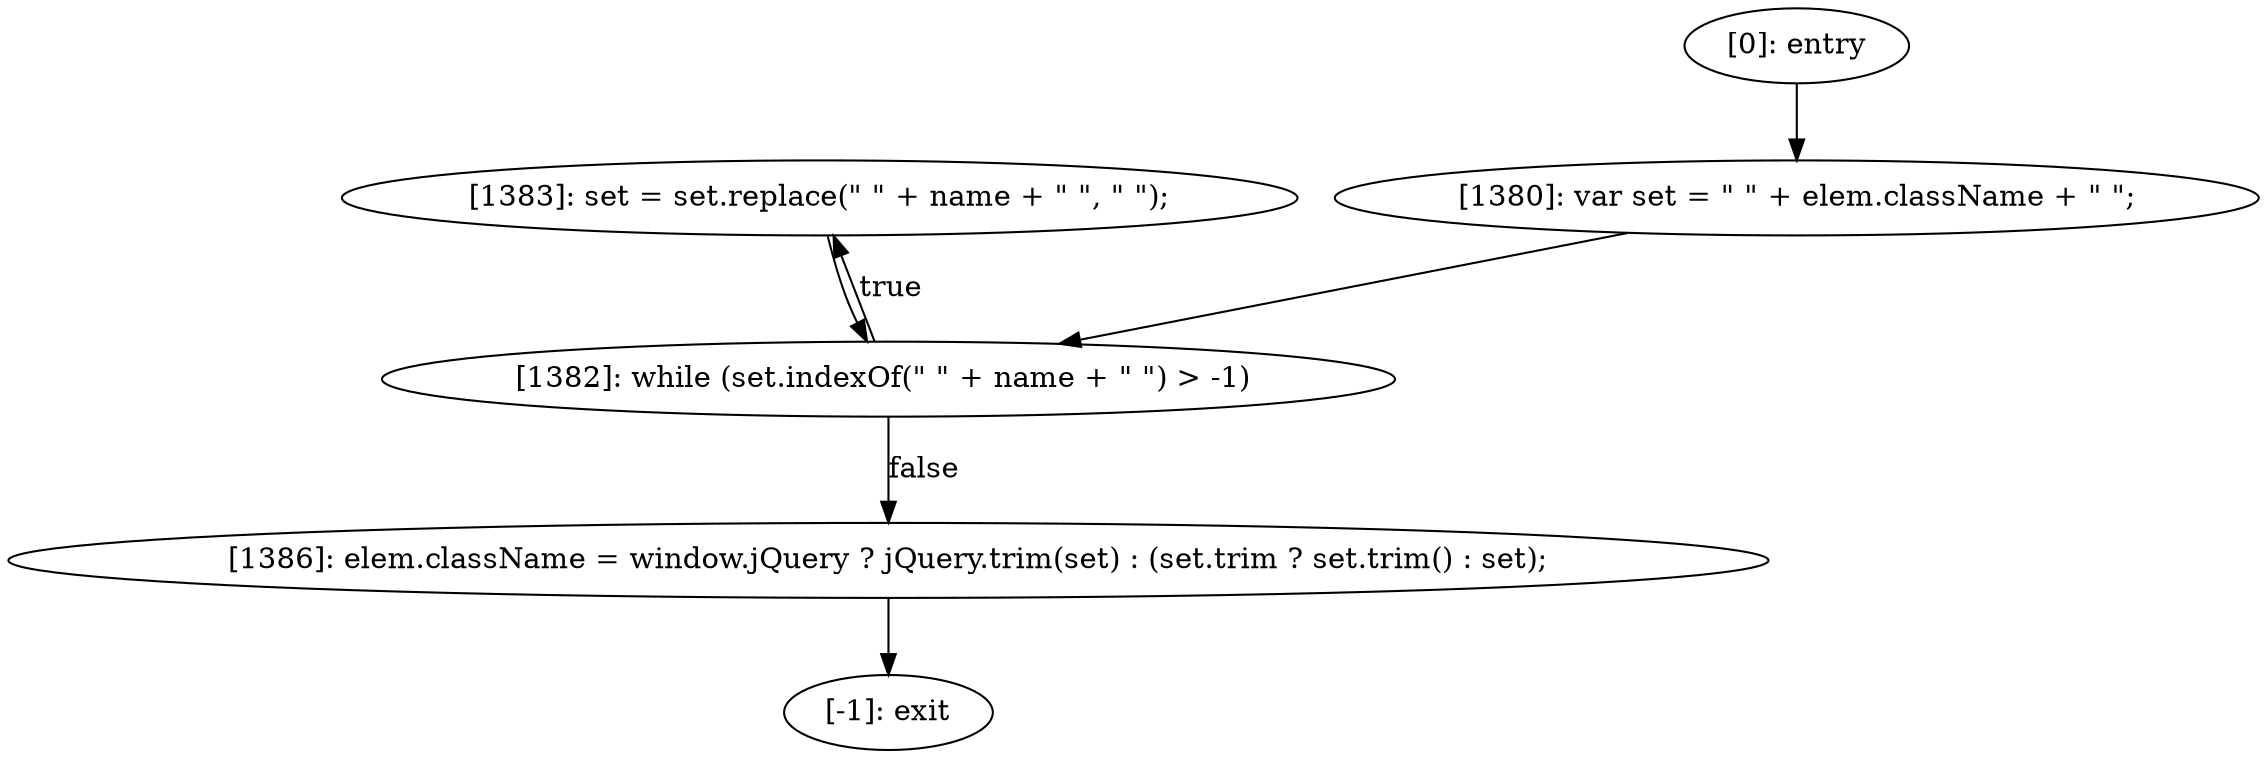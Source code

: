 digraph {
"0" [label="[1383]: set = set.replace(\" \" + name + \" \", \" \");\n"] 
"1" [label="[1380]: var set = \" \" + elem.className + \" \";\n"] 
"2" [label="[1382]: while (set.indexOf(\" \" + name + \" \") > -1) "] 
"3" [label="[1386]: elem.className = window.jQuery ? jQuery.trim(set) : (set.trim ? set.trim() : set);\n"] 
"4" [label="[-1]: exit"] 
"5" [label="[0]: entry"] 
"0" -> "2" [label=""] 
"1" -> "2" [label=""] 
"2" -> "3" [label="false"] 
"2" -> "0" [label="true"] 
"3" -> "4" [label=""] 
"5" -> "1" [label=""] 
}
